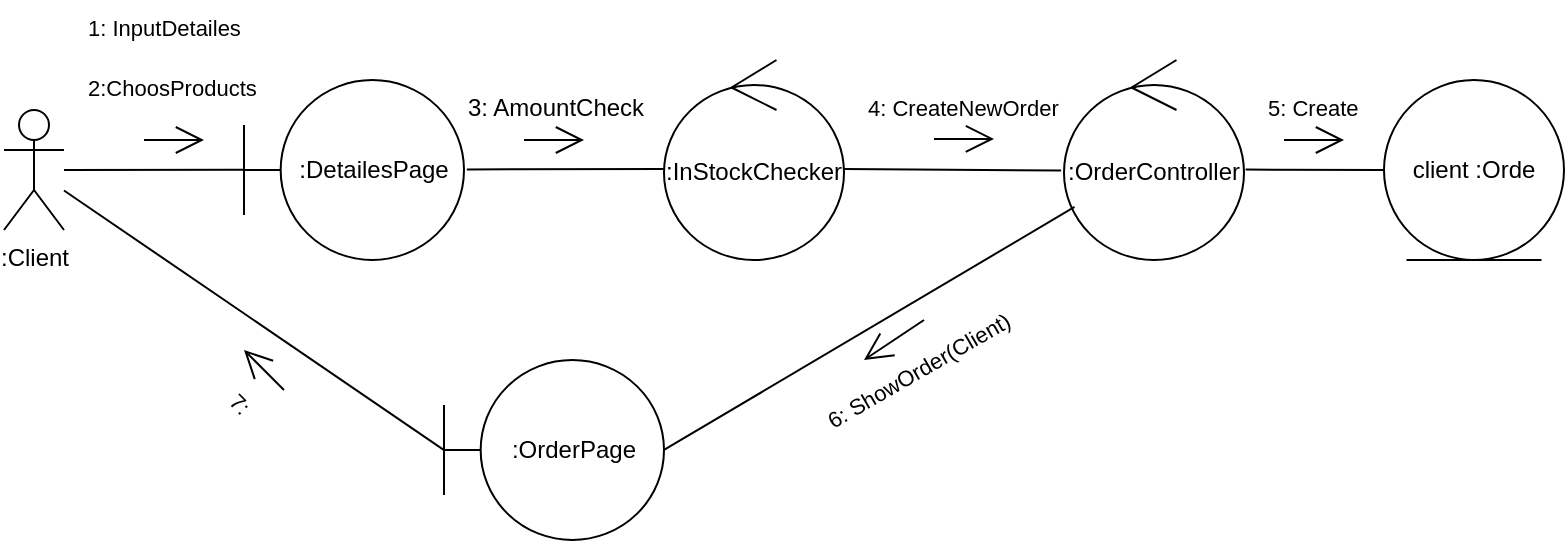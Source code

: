 <mxfile version="24.7.17">
  <diagram name="Страница — 3" id="0gUbXzT9o8zhCfuLUeTF">
    <mxGraphModel dx="989" dy="501" grid="1" gridSize="10" guides="1" tooltips="1" connect="1" arrows="1" fold="1" page="1" pageScale="1" pageWidth="827" pageHeight="1169" math="0" shadow="0">
      <root>
        <mxCell id="0" />
        <mxCell id="1" parent="0" />
        <mxCell id="SsDi411Ci2IOwW0wJX5i-1" value=":Client" style="shape=umlActor;verticalLabelPosition=bottom;verticalAlign=top;html=1;" parent="1" vertex="1">
          <mxGeometry x="10" y="335" width="30" height="60" as="geometry" />
        </mxCell>
        <mxCell id="SsDi411Ci2IOwW0wJX5i-2" value=":DetailesPage" style="shape=umlBoundary;whiteSpace=wrap;html=1;" parent="1" vertex="1">
          <mxGeometry x="130" y="320" width="110" height="90" as="geometry" />
        </mxCell>
        <mxCell id="SsDi411Ci2IOwW0wJX5i-6" value=":OrderController" style="ellipse;shape=umlControl;whiteSpace=wrap;html=1;" parent="1" vertex="1">
          <mxGeometry x="540" y="310" width="90" height="100" as="geometry" />
        </mxCell>
        <mxCell id="SsDi411Ci2IOwW0wJX5i-8" value="client :Orde" style="ellipse;shape=umlEntity;whiteSpace=wrap;html=1;" parent="1" vertex="1">
          <mxGeometry x="700" y="320" width="90" height="90" as="geometry" />
        </mxCell>
        <mxCell id="SsDi411Ci2IOwW0wJX5i-10" value=":OrderPage" style="shape=umlBoundary;whiteSpace=wrap;html=1;" parent="1" vertex="1">
          <mxGeometry x="230" y="460" width="110" height="90" as="geometry" />
        </mxCell>
        <mxCell id="SsDi411Ci2IOwW0wJX5i-15" value="&lt;span style=&quot;color: rgb(0, 0, 0); font-family: Helvetica; font-size: 11px; font-style: normal; font-variant-ligatures: normal; font-variant-caps: normal; font-weight: 400; letter-spacing: normal; orphans: 2; text-align: center; text-indent: 0px; text-transform: none; widows: 2; word-spacing: 0px; -webkit-text-stroke-width: 0px; white-space: nowrap; background-color: rgb(255, 255, 255); text-decoration-thickness: initial; text-decoration-style: initial; text-decoration-color: initial; display: inline !important; float: none;&quot;&gt;1: InputDetailes&lt;/span&gt;" style="text;whiteSpace=wrap;html=1;" parent="1" vertex="1">
          <mxGeometry x="50" y="280" width="80" height="30" as="geometry" />
        </mxCell>
        <mxCell id="SsDi411Ci2IOwW0wJX5i-16" value="" style="endArrow=none;html=1;rounded=0;entryX=0;entryY=0.498;entryDx=0;entryDy=0;entryPerimeter=0;" parent="1" source="SsDi411Ci2IOwW0wJX5i-1" target="SsDi411Ci2IOwW0wJX5i-2" edge="1">
          <mxGeometry width="50" height="50" relative="1" as="geometry">
            <mxPoint x="80" y="350" as="sourcePoint" />
            <mxPoint x="130" y="300" as="targetPoint" />
          </mxGeometry>
        </mxCell>
        <mxCell id="SsDi411Ci2IOwW0wJX5i-17" value="" style="endArrow=open;endFill=1;endSize=12;html=1;rounded=0;" parent="1" edge="1">
          <mxGeometry width="160" relative="1" as="geometry">
            <mxPoint x="80" y="350" as="sourcePoint" />
            <mxPoint x="110" y="350" as="targetPoint" />
          </mxGeometry>
        </mxCell>
        <mxCell id="SsDi411Ci2IOwW0wJX5i-18" value="&lt;span style=&quot;color: rgb(0, 0, 0); font-family: Helvetica; font-size: 11px; font-style: normal; font-variant-ligatures: normal; font-variant-caps: normal; font-weight: 400; letter-spacing: normal; orphans: 2; text-align: center; text-indent: 0px; text-transform: none; widows: 2; word-spacing: 0px; -webkit-text-stroke-width: 0px; white-space: nowrap; background-color: rgb(255, 255, 255); text-decoration-thickness: initial; text-decoration-style: initial; text-decoration-color: initial; display: inline !important; float: none;&quot;&gt;2:ChoosProducts&lt;/span&gt;" style="text;whiteSpace=wrap;html=1;" parent="1" vertex="1">
          <mxGeometry x="50" y="310" width="90" height="30" as="geometry" />
        </mxCell>
        <mxCell id="SsDi411Ci2IOwW0wJX5i-19" value="" style="endArrow=none;html=1;rounded=0;entryX=0.001;entryY=0.545;entryDx=0;entryDy=0;entryPerimeter=0;exitX=1.013;exitY=0.497;exitDx=0;exitDy=0;exitPerimeter=0;" parent="1" source="SsDi411Ci2IOwW0wJX5i-2" target="OHAG2OCHnz7hjvBP90Fn-3" edge="1">
          <mxGeometry width="50" height="50" relative="1" as="geometry">
            <mxPoint x="260" y="390" as="sourcePoint" />
            <mxPoint x="330.22" y="365.36" as="targetPoint" />
          </mxGeometry>
        </mxCell>
        <mxCell id="SsDi411Ci2IOwW0wJX5i-20" value="" style="endArrow=open;endFill=1;endSize=12;html=1;rounded=0;" parent="1" edge="1">
          <mxGeometry width="160" relative="1" as="geometry">
            <mxPoint x="270" y="350" as="sourcePoint" />
            <mxPoint x="300" y="350" as="targetPoint" />
          </mxGeometry>
        </mxCell>
        <mxCell id="SsDi411Ci2IOwW0wJX5i-21" value="&lt;span style=&quot;color: rgb(0, 0, 0); font-family: Helvetica; font-size: 11px; font-style: normal; font-variant-ligatures: normal; font-variant-caps: normal; font-weight: 400; letter-spacing: normal; orphans: 2; text-align: center; text-indent: 0px; text-transform: none; widows: 2; word-spacing: 0px; -webkit-text-stroke-width: 0px; white-space: nowrap; background-color: rgb(255, 255, 255); text-decoration-thickness: initial; text-decoration-style: initial; text-decoration-color: initial; display: inline !important; float: none;&quot;&gt;4: CreateNewOrder&lt;/span&gt;" style="text;whiteSpace=wrap;html=1;" parent="1" vertex="1">
          <mxGeometry x="440" y="320" width="100" height="30" as="geometry" />
        </mxCell>
        <mxCell id="SsDi411Ci2IOwW0wJX5i-22" value="" style="endArrow=none;html=1;rounded=0;exitX=0.995;exitY=0.545;exitDx=0;exitDy=0;exitPerimeter=0;entryX=-0.016;entryY=0.553;entryDx=0;entryDy=0;entryPerimeter=0;" parent="1" source="OHAG2OCHnz7hjvBP90Fn-3" target="SsDi411Ci2IOwW0wJX5i-6" edge="1">
          <mxGeometry width="50" height="50" relative="1" as="geometry">
            <mxPoint x="440.22" y="364.1" as="sourcePoint" />
            <mxPoint x="550" y="400" as="targetPoint" />
          </mxGeometry>
        </mxCell>
        <mxCell id="SsDi411Ci2IOwW0wJX5i-23" value="" style="endArrow=open;endFill=1;endSize=12;html=1;rounded=0;" parent="1" edge="1">
          <mxGeometry width="160" relative="1" as="geometry">
            <mxPoint x="475" y="349.44" as="sourcePoint" />
            <mxPoint x="505" y="349.44" as="targetPoint" />
          </mxGeometry>
        </mxCell>
        <mxCell id="SsDi411Ci2IOwW0wJX5i-25" value="&lt;span style=&quot;color: rgb(0, 0, 0); font-family: Helvetica; font-size: 11px; font-style: normal; font-variant-ligatures: normal; font-variant-caps: normal; font-weight: 400; letter-spacing: normal; orphans: 2; text-align: center; text-indent: 0px; text-transform: none; widows: 2; word-spacing: 0px; -webkit-text-stroke-width: 0px; white-space: nowrap; background-color: rgb(255, 255, 255); text-decoration-thickness: initial; text-decoration-style: initial; text-decoration-color: initial; display: inline !important; float: none;&quot;&gt;5: Create&lt;/span&gt;" style="text;whiteSpace=wrap;html=1;" parent="1" vertex="1">
          <mxGeometry x="640" y="320" width="50" height="30" as="geometry" />
        </mxCell>
        <mxCell id="SsDi411Ci2IOwW0wJX5i-26" value="" style="endArrow=none;html=1;rounded=0;exitX=1.009;exitY=0.548;exitDx=0;exitDy=0;exitPerimeter=0;entryX=0;entryY=0.5;entryDx=0;entryDy=0;" parent="1" source="SsDi411Ci2IOwW0wJX5i-6" target="SsDi411Ci2IOwW0wJX5i-8" edge="1">
          <mxGeometry width="50" height="50" relative="1" as="geometry">
            <mxPoint x="640" y="420" as="sourcePoint" />
            <mxPoint x="739" y="421" as="targetPoint" />
          </mxGeometry>
        </mxCell>
        <mxCell id="SsDi411Ci2IOwW0wJX5i-27" value="" style="endArrow=open;endFill=1;endSize=12;html=1;rounded=0;" parent="1" edge="1">
          <mxGeometry width="160" relative="1" as="geometry">
            <mxPoint x="650" y="350" as="sourcePoint" />
            <mxPoint x="680" y="350" as="targetPoint" />
          </mxGeometry>
        </mxCell>
        <mxCell id="SsDi411Ci2IOwW0wJX5i-28" value="&lt;span style=&quot;color: rgb(0, 0, 0); font-family: Helvetica; font-size: 11px; font-style: normal; font-variant-ligatures: normal; font-variant-caps: normal; font-weight: 400; letter-spacing: normal; orphans: 2; text-align: center; text-indent: 0px; text-transform: none; widows: 2; word-spacing: 0px; -webkit-text-stroke-width: 0px; white-space: nowrap; background-color: rgb(255, 255, 255); text-decoration-thickness: initial; text-decoration-style: initial; text-decoration-color: initial; display: inline !important; float: none;&quot;&gt;6: ShowOrder(Client)&lt;/span&gt;" style="text;whiteSpace=wrap;html=1;rotation=-30;" parent="1" vertex="1">
          <mxGeometry x="414" y="450" width="110" height="30" as="geometry" />
        </mxCell>
        <mxCell id="SsDi411Ci2IOwW0wJX5i-29" value="" style="endArrow=none;html=1;rounded=0;exitX=1.002;exitY=0.498;exitDx=0;exitDy=0;exitPerimeter=0;" parent="1" source="SsDi411Ci2IOwW0wJX5i-10" target="SsDi411Ci2IOwW0wJX5i-6" edge="1">
          <mxGeometry width="50" height="50" relative="1" as="geometry">
            <mxPoint x="414" y="490" as="sourcePoint" />
            <mxPoint x="504" y="490" as="targetPoint" />
          </mxGeometry>
        </mxCell>
        <mxCell id="SsDi411Ci2IOwW0wJX5i-30" value="" style="endArrow=open;endFill=1;endSize=12;html=1;rounded=0;" parent="1" edge="1">
          <mxGeometry width="160" relative="1" as="geometry">
            <mxPoint x="470" y="440" as="sourcePoint" />
            <mxPoint x="440" y="460" as="targetPoint" />
          </mxGeometry>
        </mxCell>
        <mxCell id="SsDi411Ci2IOwW0wJX5i-31" value="&lt;span style=&quot;color: rgb(0, 0, 0); font-family: Helvetica; font-size: 11px; font-style: normal; font-variant-ligatures: normal; font-variant-caps: normal; font-weight: 400; letter-spacing: normal; orphans: 2; text-align: center; text-indent: 0px; text-transform: none; widows: 2; word-spacing: 0px; -webkit-text-stroke-width: 0px; white-space: nowrap; background-color: rgb(255, 255, 255); text-decoration-thickness: initial; text-decoration-style: initial; text-decoration-color: initial; display: inline !important; float: none;&quot;&gt;7:&lt;/span&gt;" style="text;whiteSpace=wrap;html=1;rotation=45;" parent="1" vertex="1">
          <mxGeometry x="120" y="470" width="20" height="30" as="geometry" />
        </mxCell>
        <mxCell id="SsDi411Ci2IOwW0wJX5i-32" value="" style="endArrow=none;html=1;rounded=0;entryX=-0.003;entryY=0.498;entryDx=0;entryDy=0;entryPerimeter=0;" parent="1" source="SsDi411Ci2IOwW0wJX5i-1" target="SsDi411Ci2IOwW0wJX5i-10" edge="1">
          <mxGeometry width="50" height="50" relative="1" as="geometry">
            <mxPoint x="80" y="460" as="sourcePoint" />
            <mxPoint x="179" y="460" as="targetPoint" />
          </mxGeometry>
        </mxCell>
        <mxCell id="SsDi411Ci2IOwW0wJX5i-33" value="" style="endArrow=open;endFill=1;endSize=12;html=1;rounded=0;" parent="1" edge="1">
          <mxGeometry width="160" relative="1" as="geometry">
            <mxPoint x="150" y="475" as="sourcePoint" />
            <mxPoint x="130" y="455" as="targetPoint" />
          </mxGeometry>
        </mxCell>
        <mxCell id="OHAG2OCHnz7hjvBP90Fn-3" value=":InStockChecker" style="ellipse;shape=umlControl;whiteSpace=wrap;html=1;" vertex="1" parent="1">
          <mxGeometry x="340" y="310" width="90" height="100" as="geometry" />
        </mxCell>
        <mxCell id="OHAG2OCHnz7hjvBP90Fn-4" value="3: AmountCheck" style="text;whiteSpace=wrap;html=1;" vertex="1" parent="1">
          <mxGeometry x="240" y="320" width="100" height="30" as="geometry" />
        </mxCell>
      </root>
    </mxGraphModel>
  </diagram>
</mxfile>
